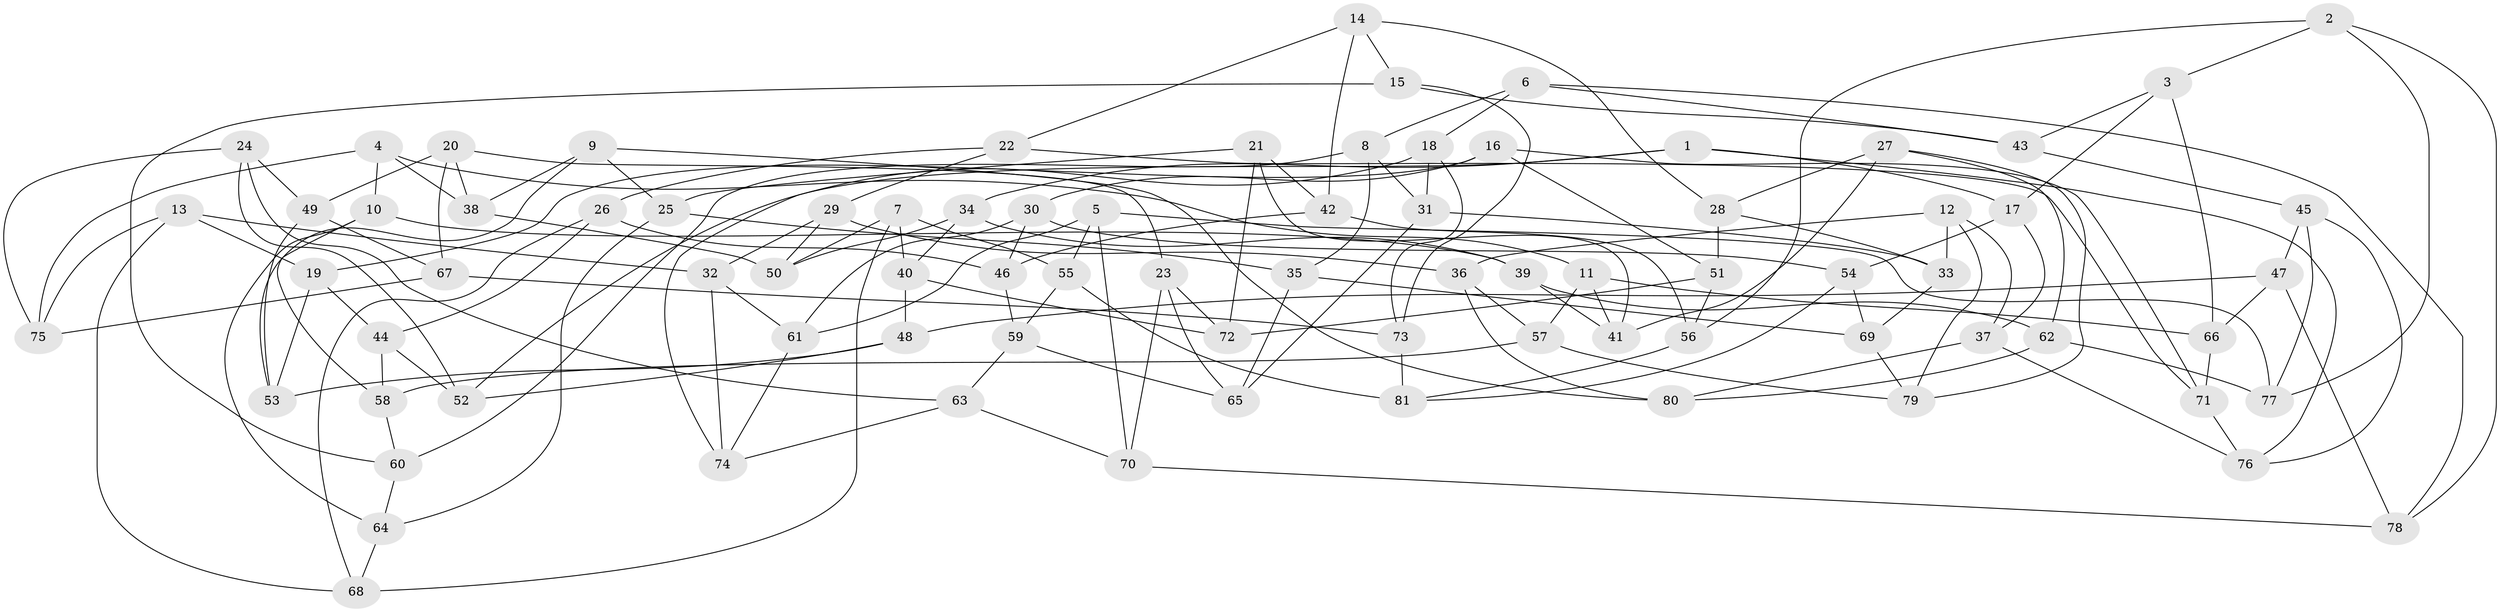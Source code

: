 // coarse degree distribution, {8: 0.024390243902439025, 9: 0.17073170731707318, 4: 0.5365853658536586, 7: 0.04878048780487805, 10: 0.04878048780487805, 3: 0.17073170731707318}
// Generated by graph-tools (version 1.1) at 2025/53/03/04/25 22:53:45]
// undirected, 81 vertices, 162 edges
graph export_dot {
  node [color=gray90,style=filled];
  1;
  2;
  3;
  4;
  5;
  6;
  7;
  8;
  9;
  10;
  11;
  12;
  13;
  14;
  15;
  16;
  17;
  18;
  19;
  20;
  21;
  22;
  23;
  24;
  25;
  26;
  27;
  28;
  29;
  30;
  31;
  32;
  33;
  34;
  35;
  36;
  37;
  38;
  39;
  40;
  41;
  42;
  43;
  44;
  45;
  46;
  47;
  48;
  49;
  50;
  51;
  52;
  53;
  54;
  55;
  56;
  57;
  58;
  59;
  60;
  61;
  62;
  63;
  64;
  65;
  66;
  67;
  68;
  69;
  70;
  71;
  72;
  73;
  74;
  75;
  76;
  77;
  78;
  79;
  80;
  81;
  1 -- 17;
  1 -- 76;
  1 -- 34;
  1 -- 52;
  2 -- 56;
  2 -- 3;
  2 -- 77;
  2 -- 78;
  3 -- 66;
  3 -- 17;
  3 -- 43;
  4 -- 38;
  4 -- 75;
  4 -- 11;
  4 -- 10;
  5 -- 70;
  5 -- 61;
  5 -- 55;
  5 -- 77;
  6 -- 18;
  6 -- 43;
  6 -- 78;
  6 -- 8;
  7 -- 40;
  7 -- 68;
  7 -- 50;
  7 -- 55;
  8 -- 35;
  8 -- 31;
  8 -- 60;
  9 -- 53;
  9 -- 25;
  9 -- 80;
  9 -- 38;
  10 -- 58;
  10 -- 64;
  10 -- 39;
  11 -- 41;
  11 -- 57;
  11 -- 66;
  12 -- 36;
  12 -- 79;
  12 -- 33;
  12 -- 37;
  13 -- 32;
  13 -- 68;
  13 -- 75;
  13 -- 19;
  14 -- 15;
  14 -- 28;
  14 -- 42;
  14 -- 22;
  15 -- 43;
  15 -- 60;
  15 -- 73;
  16 -- 71;
  16 -- 51;
  16 -- 19;
  16 -- 30;
  17 -- 54;
  17 -- 37;
  18 -- 73;
  18 -- 74;
  18 -- 31;
  19 -- 44;
  19 -- 53;
  20 -- 67;
  20 -- 23;
  20 -- 49;
  20 -- 38;
  21 -- 72;
  21 -- 41;
  21 -- 42;
  21 -- 25;
  22 -- 29;
  22 -- 26;
  22 -- 71;
  23 -- 70;
  23 -- 65;
  23 -- 72;
  24 -- 75;
  24 -- 63;
  24 -- 49;
  24 -- 52;
  25 -- 35;
  25 -- 64;
  26 -- 46;
  26 -- 68;
  26 -- 44;
  27 -- 41;
  27 -- 28;
  27 -- 79;
  27 -- 62;
  28 -- 33;
  28 -- 51;
  29 -- 36;
  29 -- 32;
  29 -- 50;
  30 -- 61;
  30 -- 46;
  30 -- 54;
  31 -- 33;
  31 -- 65;
  32 -- 74;
  32 -- 61;
  33 -- 69;
  34 -- 39;
  34 -- 50;
  34 -- 40;
  35 -- 69;
  35 -- 65;
  36 -- 80;
  36 -- 57;
  37 -- 76;
  37 -- 80;
  38 -- 50;
  39 -- 62;
  39 -- 41;
  40 -- 72;
  40 -- 48;
  42 -- 46;
  42 -- 56;
  43 -- 45;
  44 -- 58;
  44 -- 52;
  45 -- 77;
  45 -- 76;
  45 -- 47;
  46 -- 59;
  47 -- 78;
  47 -- 48;
  47 -- 66;
  48 -- 53;
  48 -- 52;
  49 -- 53;
  49 -- 67;
  51 -- 56;
  51 -- 72;
  54 -- 69;
  54 -- 81;
  55 -- 81;
  55 -- 59;
  56 -- 81;
  57 -- 58;
  57 -- 79;
  58 -- 60;
  59 -- 63;
  59 -- 65;
  60 -- 64;
  61 -- 74;
  62 -- 80;
  62 -- 77;
  63 -- 70;
  63 -- 74;
  64 -- 68;
  66 -- 71;
  67 -- 73;
  67 -- 75;
  69 -- 79;
  70 -- 78;
  71 -- 76;
  73 -- 81;
}
